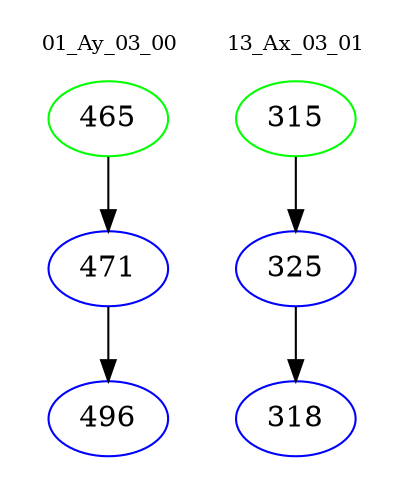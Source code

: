 digraph{
subgraph cluster_0 {
color = white
label = "01_Ay_03_00";
fontsize=10;
T0_465 [label="465", color="green"]
T0_465 -> T0_471 [color="black"]
T0_471 [label="471", color="blue"]
T0_471 -> T0_496 [color="black"]
T0_496 [label="496", color="blue"]
}
subgraph cluster_1 {
color = white
label = "13_Ax_03_01";
fontsize=10;
T1_315 [label="315", color="green"]
T1_315 -> T1_325 [color="black"]
T1_325 [label="325", color="blue"]
T1_325 -> T1_318 [color="black"]
T1_318 [label="318", color="blue"]
}
}
